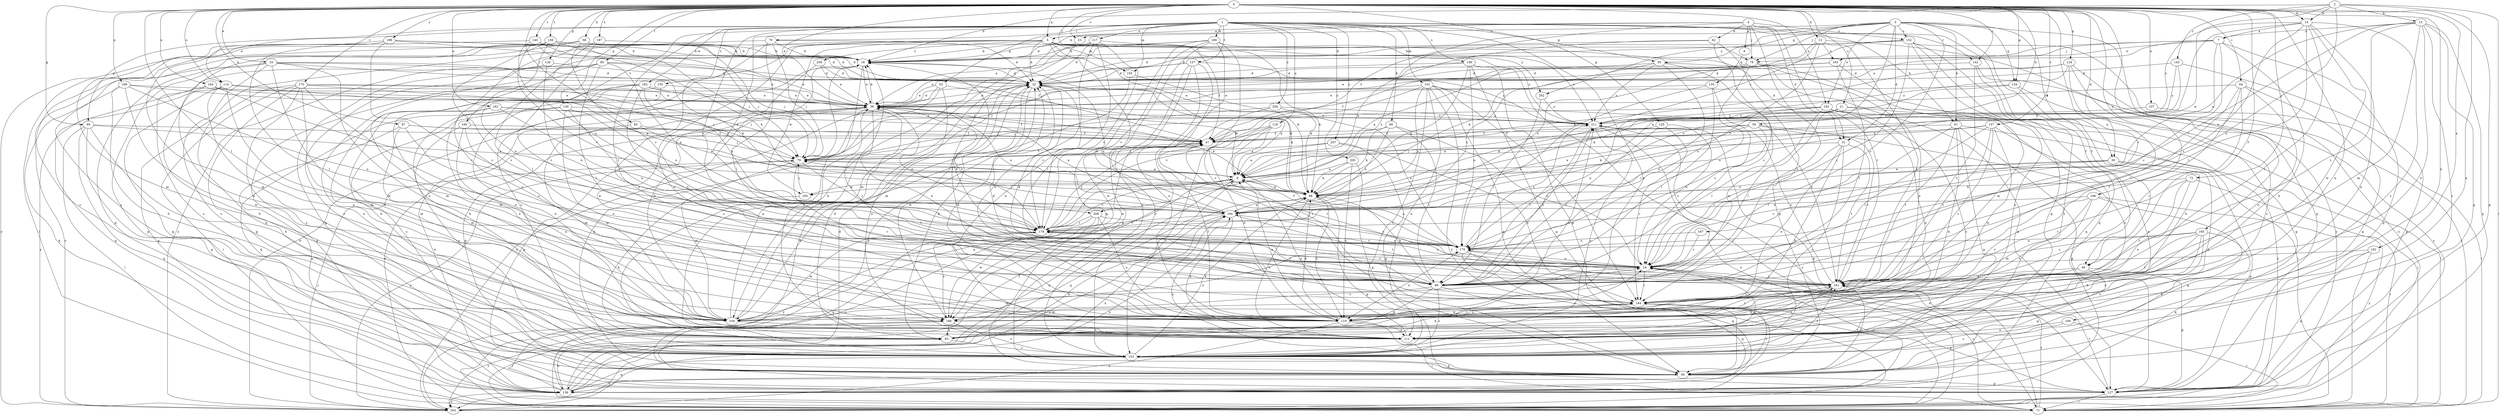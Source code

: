 strict digraph  {
0;
1;
2;
3;
4;
5;
6;
7;
8;
13;
14;
15;
16;
21;
23;
24;
30;
31;
32;
33;
39;
46;
47;
49;
53;
55;
56;
58;
59;
60;
61;
62;
63;
64;
65;
70;
71;
72;
78;
79;
87;
88;
90;
96;
101;
103;
104;
106;
107;
111;
114;
117;
118;
119;
124;
125;
126;
127;
130;
134;
135;
136;
137;
138;
140;
142;
143;
144;
149;
152;
153;
155;
157;
160;
161;
162;
164;
165;
167;
168;
170;
175;
178;
180;
182;
185;
186;
187;
191;
192;
193;
194;
196;
198;
200;
202;
203;
204;
207;
208;
209;
211;
0 -> 5  [label=a];
0 -> 13  [label=b];
0 -> 14  [label=b];
0 -> 21  [label=c];
0 -> 23  [label=c];
0 -> 30  [label=d];
0 -> 33  [label=e];
0 -> 39  [label=e];
0 -> 46  [label=f];
0 -> 49  [label=g];
0 -> 58  [label=h];
0 -> 59  [label=h];
0 -> 64  [label=i];
0 -> 65  [label=i];
0 -> 72  [label=j];
0 -> 78  [label=j];
0 -> 87  [label=k];
0 -> 90  [label=l];
0 -> 96  [label=l];
0 -> 106  [label=n];
0 -> 107  [label=n];
0 -> 111  [label=n];
0 -> 114  [label=o];
0 -> 124  [label=p];
0 -> 125  [label=p];
0 -> 126  [label=p];
0 -> 127  [label=p];
0 -> 130  [label=q];
0 -> 134  [label=q];
0 -> 137  [label=r];
0 -> 138  [label=r];
0 -> 140  [label=r];
0 -> 142  [label=r];
0 -> 162  [label=u];
0 -> 164  [label=u];
0 -> 165  [label=u];
0 -> 167  [label=u];
0 -> 168  [label=u];
0 -> 175  [label=v];
0 -> 187  [label=x];
0 -> 191  [label=x];
0 -> 192  [label=x];
0 -> 196  [label=y];
0 -> 198  [label=y];
1 -> 46  [label=f];
1 -> 49  [label=g];
1 -> 53  [label=g];
1 -> 55  [label=g];
1 -> 60  [label=h];
1 -> 61  [label=h];
1 -> 70  [label=i];
1 -> 96  [label=l];
1 -> 101  [label=m];
1 -> 103  [label=m];
1 -> 114  [label=o];
1 -> 117  [label=o];
1 -> 118  [label=o];
1 -> 119  [label=o];
1 -> 142  [label=r];
1 -> 149  [label=s];
1 -> 155  [label=t];
1 -> 157  [label=t];
1 -> 160  [label=t];
1 -> 178  [label=v];
1 -> 180  [label=w];
1 -> 182  [label=w];
1 -> 200  [label=y];
1 -> 204  [label=z];
1 -> 207  [label=z];
1 -> 208  [label=z];
2 -> 14  [label=b];
2 -> 15  [label=b];
2 -> 16  [label=b];
2 -> 71  [label=i];
2 -> 111  [label=n];
2 -> 143  [label=r];
2 -> 170  [label=u];
2 -> 185  [label=w];
3 -> 23  [label=c];
3 -> 24  [label=c];
3 -> 30  [label=d];
3 -> 31  [label=d];
3 -> 46  [label=f];
3 -> 47  [label=f];
3 -> 55  [label=g];
3 -> 61  [label=h];
3 -> 78  [label=j];
3 -> 127  [label=p];
3 -> 134  [label=q];
3 -> 152  [label=s];
3 -> 178  [label=v];
3 -> 192  [label=x];
3 -> 202  [label=y];
4 -> 5  [label=a];
4 -> 6  [label=a];
4 -> 16  [label=b];
4 -> 31  [label=d];
4 -> 62  [label=h];
4 -> 78  [label=j];
4 -> 144  [label=r];
4 -> 152  [label=s];
4 -> 161  [label=t];
4 -> 208  [label=z];
5 -> 16  [label=b];
5 -> 31  [label=d];
5 -> 32  [label=d];
5 -> 47  [label=f];
5 -> 88  [label=k];
5 -> 103  [label=m];
5 -> 119  [label=o];
5 -> 153  [label=s];
5 -> 170  [label=u];
5 -> 185  [label=w];
5 -> 202  [label=y];
5 -> 203  [label=y];
5 -> 209  [label=z];
6 -> 135  [label=q];
7 -> 24  [label=c];
7 -> 32  [label=d];
7 -> 39  [label=e];
7 -> 63  [label=h];
7 -> 78  [label=j];
7 -> 127  [label=p];
7 -> 178  [label=v];
7 -> 193  [label=x];
8 -> 88  [label=k];
8 -> 136  [label=q];
8 -> 178  [label=v];
8 -> 185  [label=w];
13 -> 161  [label=t];
13 -> 170  [label=u];
13 -> 193  [label=x];
13 -> 194  [label=x];
13 -> 203  [label=y];
13 -> 211  [label=z];
14 -> 7  [label=a];
14 -> 24  [label=c];
14 -> 88  [label=k];
14 -> 96  [label=l];
14 -> 111  [label=n];
14 -> 144  [label=r];
14 -> 153  [label=s];
14 -> 186  [label=w];
14 -> 211  [label=z];
15 -> 7  [label=a];
15 -> 8  [label=a];
15 -> 56  [label=g];
15 -> 104  [label=m];
15 -> 119  [label=o];
15 -> 127  [label=p];
15 -> 153  [label=s];
15 -> 161  [label=t];
15 -> 178  [label=v];
16 -> 32  [label=d];
16 -> 39  [label=e];
16 -> 79  [label=j];
16 -> 153  [label=s];
21 -> 71  [label=i];
21 -> 88  [label=k];
21 -> 96  [label=l];
21 -> 194  [label=x];
21 -> 203  [label=y];
21 -> 211  [label=z];
23 -> 63  [label=h];
24 -> 16  [label=b];
24 -> 96  [label=l];
24 -> 144  [label=r];
24 -> 161  [label=t];
24 -> 170  [label=u];
24 -> 178  [label=v];
30 -> 8  [label=a];
30 -> 24  [label=c];
30 -> 111  [label=n];
30 -> 127  [label=p];
30 -> 194  [label=x];
31 -> 24  [label=c];
31 -> 63  [label=h];
31 -> 79  [label=j];
31 -> 119  [label=o];
31 -> 153  [label=s];
31 -> 161  [label=t];
32 -> 39  [label=e];
32 -> 63  [label=h];
32 -> 88  [label=k];
32 -> 178  [label=v];
32 -> 186  [label=w];
33 -> 32  [label=d];
33 -> 39  [label=e];
33 -> 88  [label=k];
33 -> 119  [label=o];
33 -> 127  [label=p];
33 -> 153  [label=s];
33 -> 186  [label=w];
33 -> 203  [label=y];
39 -> 16  [label=b];
39 -> 32  [label=d];
39 -> 56  [label=g];
39 -> 79  [label=j];
39 -> 96  [label=l];
39 -> 127  [label=p];
39 -> 178  [label=v];
39 -> 194  [label=x];
39 -> 211  [label=z];
46 -> 56  [label=g];
46 -> 111  [label=n];
46 -> 127  [label=p];
46 -> 161  [label=t];
47 -> 79  [label=j];
47 -> 161  [label=t];
49 -> 8  [label=a];
49 -> 47  [label=f];
49 -> 56  [label=g];
49 -> 63  [label=h];
49 -> 71  [label=i];
49 -> 136  [label=q];
53 -> 8  [label=a];
53 -> 39  [label=e];
53 -> 56  [label=g];
53 -> 111  [label=n];
53 -> 203  [label=y];
55 -> 32  [label=d];
55 -> 96  [label=l];
55 -> 127  [label=p];
55 -> 186  [label=w];
55 -> 194  [label=x];
55 -> 211  [label=z];
56 -> 32  [label=d];
56 -> 127  [label=p];
56 -> 136  [label=q];
56 -> 144  [label=r];
56 -> 161  [label=t];
56 -> 194  [label=x];
58 -> 16  [label=b];
58 -> 32  [label=d];
58 -> 79  [label=j];
58 -> 111  [label=n];
58 -> 127  [label=p];
58 -> 153  [label=s];
58 -> 178  [label=v];
58 -> 211  [label=z];
59 -> 8  [label=a];
59 -> 47  [label=f];
59 -> 88  [label=k];
59 -> 119  [label=o];
59 -> 161  [label=t];
59 -> 170  [label=u];
60 -> 24  [label=c];
60 -> 47  [label=f];
60 -> 88  [label=k];
60 -> 96  [label=l];
60 -> 194  [label=x];
61 -> 47  [label=f];
61 -> 56  [label=g];
61 -> 63  [label=h];
61 -> 71  [label=i];
61 -> 96  [label=l];
61 -> 127  [label=p];
61 -> 161  [label=t];
62 -> 8  [label=a];
62 -> 16  [label=b];
62 -> 24  [label=c];
62 -> 56  [label=g];
63 -> 24  [label=c];
63 -> 32  [label=d];
63 -> 153  [label=s];
64 -> 39  [label=e];
64 -> 56  [label=g];
64 -> 96  [label=l];
64 -> 119  [label=o];
64 -> 144  [label=r];
64 -> 161  [label=t];
65 -> 8  [label=a];
65 -> 47  [label=f];
65 -> 104  [label=m];
70 -> 16  [label=b];
70 -> 32  [label=d];
70 -> 79  [label=j];
70 -> 96  [label=l];
70 -> 119  [label=o];
70 -> 136  [label=q];
71 -> 24  [label=c];
71 -> 39  [label=e];
71 -> 47  [label=f];
71 -> 161  [label=t];
71 -> 211  [label=z];
72 -> 71  [label=i];
72 -> 88  [label=k];
72 -> 119  [label=o];
72 -> 144  [label=r];
72 -> 161  [label=t];
78 -> 8  [label=a];
78 -> 32  [label=d];
78 -> 47  [label=f];
78 -> 119  [label=o];
78 -> 136  [label=q];
78 -> 170  [label=u];
79 -> 8  [label=a];
79 -> 47  [label=f];
79 -> 104  [label=m];
79 -> 144  [label=r];
79 -> 161  [label=t];
79 -> 203  [label=y];
87 -> 24  [label=c];
87 -> 47  [label=f];
87 -> 79  [label=j];
87 -> 104  [label=m];
87 -> 127  [label=p];
88 -> 16  [label=b];
88 -> 39  [label=e];
88 -> 79  [label=j];
88 -> 111  [label=n];
88 -> 119  [label=o];
88 -> 127  [label=p];
88 -> 194  [label=x];
90 -> 32  [label=d];
90 -> 39  [label=e];
90 -> 56  [label=g];
90 -> 96  [label=l];
90 -> 104  [label=m];
90 -> 111  [label=n];
90 -> 153  [label=s];
90 -> 194  [label=x];
96 -> 32  [label=d];
96 -> 63  [label=h];
96 -> 88  [label=k];
96 -> 104  [label=m];
96 -> 136  [label=q];
96 -> 153  [label=s];
96 -> 178  [label=v];
96 -> 211  [label=z];
101 -> 39  [label=e];
101 -> 56  [label=g];
101 -> 111  [label=n];
101 -> 144  [label=r];
101 -> 153  [label=s];
101 -> 161  [label=t];
101 -> 178  [label=v];
101 -> 194  [label=x];
101 -> 203  [label=y];
103 -> 88  [label=k];
103 -> 104  [label=m];
104 -> 8  [label=a];
104 -> 16  [label=b];
104 -> 24  [label=c];
104 -> 32  [label=d];
104 -> 39  [label=e];
104 -> 111  [label=n];
106 -> 71  [label=i];
106 -> 111  [label=n];
106 -> 153  [label=s];
107 -> 71  [label=i];
107 -> 211  [label=z];
111 -> 8  [label=a];
111 -> 16  [label=b];
111 -> 161  [label=t];
114 -> 8  [label=a];
114 -> 39  [label=e];
114 -> 56  [label=g];
114 -> 111  [label=n];
114 -> 186  [label=w];
114 -> 203  [label=y];
117 -> 16  [label=b];
117 -> 32  [label=d];
117 -> 88  [label=k];
117 -> 96  [label=l];
117 -> 104  [label=m];
117 -> 111  [label=n];
117 -> 119  [label=o];
117 -> 178  [label=v];
118 -> 8  [label=a];
118 -> 47  [label=f];
118 -> 119  [label=o];
118 -> 144  [label=r];
118 -> 153  [label=s];
119 -> 8  [label=a];
119 -> 32  [label=d];
119 -> 47  [label=f];
119 -> 71  [label=i];
119 -> 88  [label=k];
119 -> 111  [label=n];
119 -> 144  [label=r];
119 -> 161  [label=t];
119 -> 203  [label=y];
119 -> 211  [label=z];
124 -> 8  [label=a];
124 -> 32  [label=d];
124 -> 71  [label=i];
124 -> 153  [label=s];
124 -> 161  [label=t];
124 -> 211  [label=z];
125 -> 24  [label=c];
125 -> 47  [label=f];
125 -> 96  [label=l];
125 -> 144  [label=r];
126 -> 32  [label=d];
126 -> 153  [label=s];
126 -> 170  [label=u];
127 -> 32  [label=d];
127 -> 71  [label=i];
127 -> 161  [label=t];
130 -> 119  [label=o];
130 -> 136  [label=q];
130 -> 153  [label=s];
130 -> 170  [label=u];
130 -> 194  [label=x];
130 -> 211  [label=z];
134 -> 39  [label=e];
134 -> 56  [label=g];
134 -> 63  [label=h];
134 -> 88  [label=k];
135 -> 24  [label=c];
135 -> 39  [label=e];
135 -> 96  [label=l];
135 -> 170  [label=u];
136 -> 8  [label=a];
136 -> 24  [label=c];
136 -> 32  [label=d];
136 -> 39  [label=e];
136 -> 63  [label=h];
136 -> 88  [label=k];
136 -> 194  [label=x];
136 -> 203  [label=y];
137 -> 47  [label=f];
137 -> 96  [label=l];
137 -> 111  [label=n];
137 -> 144  [label=r];
137 -> 161  [label=t];
137 -> 186  [label=w];
137 -> 194  [label=x];
138 -> 16  [label=b];
138 -> 24  [label=c];
138 -> 32  [label=d];
138 -> 71  [label=i];
138 -> 79  [label=j];
138 -> 153  [label=s];
138 -> 170  [label=u];
140 -> 16  [label=b];
140 -> 79  [label=j];
140 -> 88  [label=k];
140 -> 104  [label=m];
140 -> 178  [label=v];
140 -> 194  [label=x];
142 -> 32  [label=d];
142 -> 153  [label=s];
142 -> 161  [label=t];
142 -> 203  [label=y];
143 -> 8  [label=a];
143 -> 32  [label=d];
143 -> 127  [label=p];
143 -> 211  [label=z];
144 -> 32  [label=d];
144 -> 63  [label=h];
144 -> 104  [label=m];
144 -> 119  [label=o];
144 -> 127  [label=p];
144 -> 186  [label=w];
149 -> 32  [label=d];
149 -> 56  [label=g];
149 -> 71  [label=i];
149 -> 79  [label=j];
149 -> 88  [label=k];
149 -> 136  [label=q];
149 -> 170  [label=u];
152 -> 16  [label=b];
152 -> 24  [label=c];
152 -> 32  [label=d];
152 -> 56  [label=g];
152 -> 88  [label=k];
152 -> 136  [label=q];
152 -> 153  [label=s];
152 -> 203  [label=y];
153 -> 24  [label=c];
153 -> 56  [label=g];
153 -> 88  [label=k];
153 -> 136  [label=q];
153 -> 161  [label=t];
155 -> 39  [label=e];
155 -> 63  [label=h];
155 -> 111  [label=n];
157 -> 32  [label=d];
157 -> 39  [label=e];
157 -> 56  [label=g];
157 -> 119  [label=o];
157 -> 153  [label=s];
157 -> 186  [label=w];
157 -> 211  [label=z];
160 -> 47  [label=f];
160 -> 104  [label=m];
160 -> 111  [label=n];
160 -> 153  [label=s];
161 -> 39  [label=e];
161 -> 111  [label=n];
161 -> 144  [label=r];
161 -> 178  [label=v];
161 -> 211  [label=z];
162 -> 47  [label=f];
162 -> 104  [label=m];
162 -> 119  [label=o];
162 -> 178  [label=v];
162 -> 211  [label=z];
164 -> 39  [label=e];
164 -> 63  [label=h];
164 -> 79  [label=j];
164 -> 136  [label=q];
164 -> 178  [label=v];
165 -> 24  [label=c];
165 -> 63  [label=h];
165 -> 111  [label=n];
165 -> 136  [label=q];
165 -> 144  [label=r];
165 -> 153  [label=s];
165 -> 170  [label=u];
167 -> 24  [label=c];
167 -> 170  [label=u];
168 -> 39  [label=e];
168 -> 47  [label=f];
168 -> 63  [label=h];
168 -> 136  [label=q];
168 -> 170  [label=u];
168 -> 186  [label=w];
170 -> 8  [label=a];
170 -> 24  [label=c];
170 -> 47  [label=f];
170 -> 119  [label=o];
170 -> 136  [label=q];
170 -> 194  [label=x];
170 -> 203  [label=y];
170 -> 211  [label=z];
175 -> 8  [label=a];
175 -> 39  [label=e];
175 -> 56  [label=g];
175 -> 71  [label=i];
175 -> 79  [label=j];
175 -> 104  [label=m];
175 -> 119  [label=o];
175 -> 136  [label=q];
175 -> 153  [label=s];
178 -> 8  [label=a];
178 -> 39  [label=e];
178 -> 47  [label=f];
178 -> 104  [label=m];
178 -> 136  [label=q];
178 -> 170  [label=u];
180 -> 16  [label=b];
180 -> 39  [label=e];
180 -> 56  [label=g];
180 -> 96  [label=l];
180 -> 144  [label=r];
180 -> 153  [label=s];
180 -> 178  [label=v];
180 -> 211  [label=z];
182 -> 8  [label=a];
182 -> 39  [label=e];
182 -> 63  [label=h];
182 -> 104  [label=m];
182 -> 136  [label=q];
182 -> 161  [label=t];
182 -> 194  [label=x];
185 -> 63  [label=h];
185 -> 79  [label=j];
186 -> 63  [label=h];
186 -> 71  [label=i];
186 -> 153  [label=s];
186 -> 170  [label=u];
186 -> 178  [label=v];
186 -> 203  [label=y];
187 -> 16  [label=b];
187 -> 24  [label=c];
187 -> 96  [label=l];
187 -> 119  [label=o];
191 -> 24  [label=c];
191 -> 63  [label=h];
191 -> 71  [label=i];
191 -> 127  [label=p];
192 -> 71  [label=i];
192 -> 79  [label=j];
192 -> 96  [label=l];
192 -> 111  [label=n];
192 -> 153  [label=s];
192 -> 170  [label=u];
192 -> 211  [label=z];
193 -> 32  [label=d];
193 -> 39  [label=e];
193 -> 96  [label=l];
193 -> 104  [label=m];
194 -> 32  [label=d];
194 -> 39  [label=e];
194 -> 79  [label=j];
194 -> 111  [label=n];
194 -> 161  [label=t];
194 -> 178  [label=v];
194 -> 203  [label=y];
196 -> 56  [label=g];
196 -> 104  [label=m];
196 -> 119  [label=o];
196 -> 144  [label=r];
196 -> 194  [label=x];
196 -> 203  [label=y];
198 -> 16  [label=b];
198 -> 24  [label=c];
198 -> 32  [label=d];
198 -> 47  [label=f];
198 -> 96  [label=l];
198 -> 104  [label=m];
198 -> 203  [label=y];
200 -> 8  [label=a];
200 -> 56  [label=g];
200 -> 88  [label=k];
200 -> 119  [label=o];
202 -> 96  [label=l];
202 -> 211  [label=z];
203 -> 16  [label=b];
203 -> 79  [label=j];
203 -> 194  [label=x];
204 -> 79  [label=j];
204 -> 170  [label=u];
204 -> 186  [label=w];
204 -> 211  [label=z];
207 -> 8  [label=a];
207 -> 56  [label=g];
207 -> 79  [label=j];
207 -> 144  [label=r];
208 -> 24  [label=c];
208 -> 71  [label=i];
208 -> 119  [label=o];
208 -> 178  [label=v];
208 -> 186  [label=w];
208 -> 203  [label=y];
209 -> 32  [label=d];
209 -> 39  [label=e];
209 -> 186  [label=w];
211 -> 47  [label=f];
211 -> 96  [label=l];
211 -> 127  [label=p];
211 -> 153  [label=s];
211 -> 203  [label=y];
}
